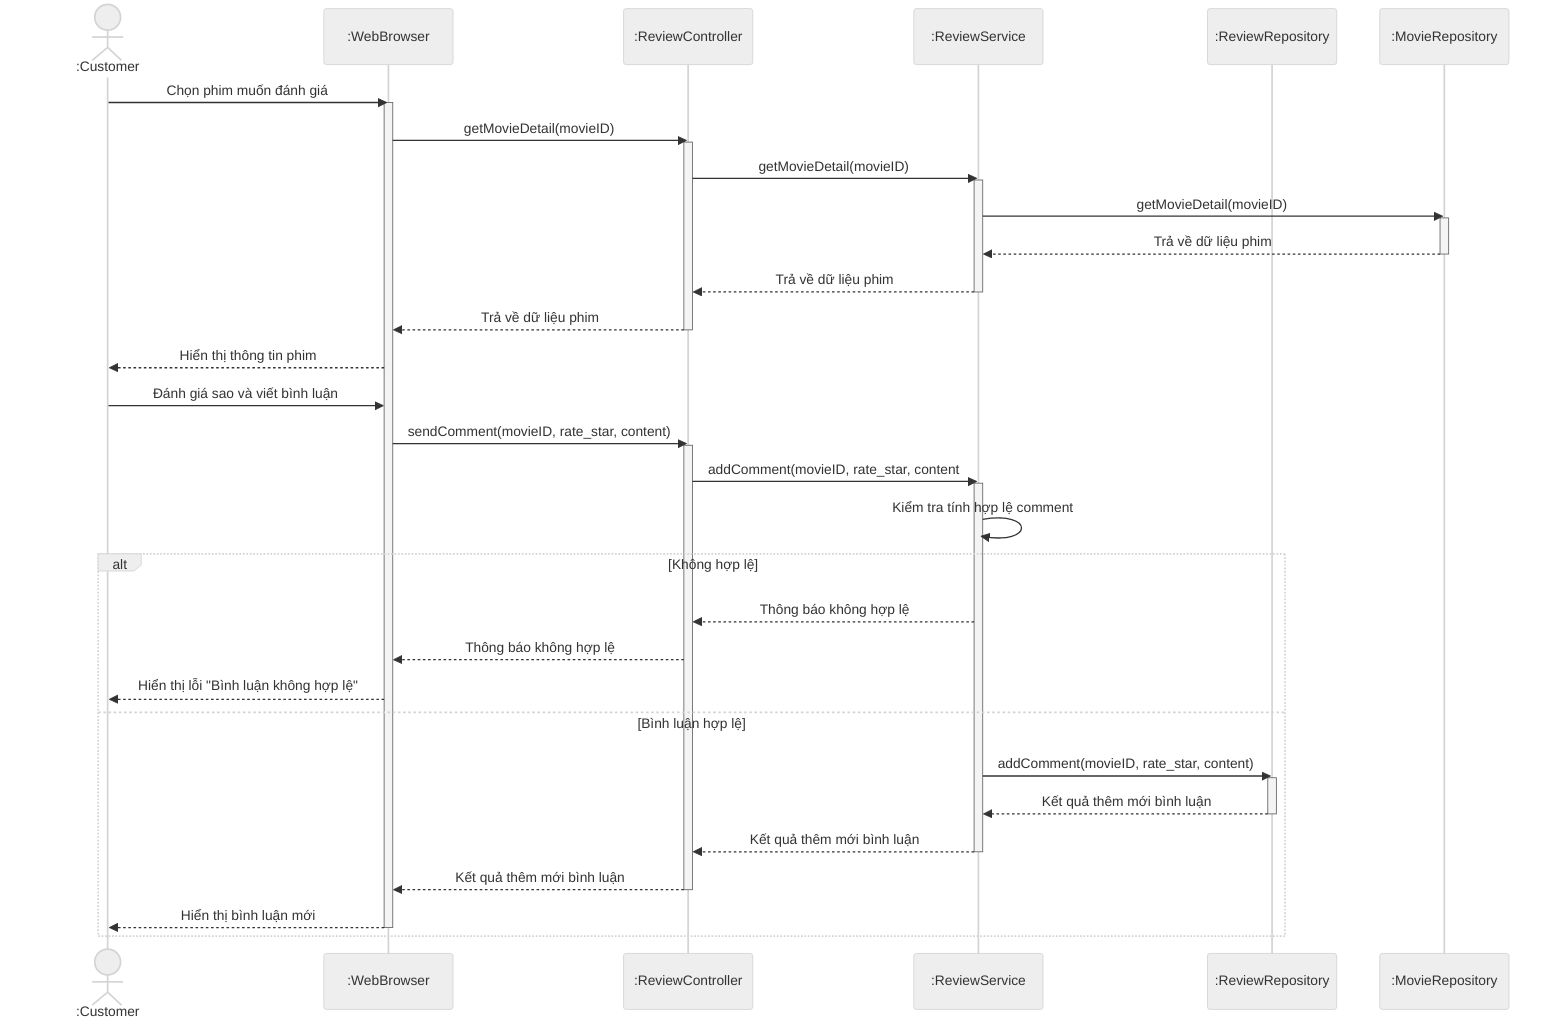 ---
config:
  theme: neutral
---
sequenceDiagram
    actor User as :Customer
    participant fe as :WebBrowser
    participant ctrl as :ReviewController
    participant serv as :ReviewService
    participant repo as :ReviewRepository
    participant movie as :MovieRepository

    User->>fe: Chọn phim muốn đánh giá
    activate fe
    fe->>ctrl: getMovieDetail(movieID)
    activate ctrl
    ctrl->>serv: getMovieDetail(movieID)
    activate serv
    serv->>movie: getMovieDetail(movieID)
    activate movie
    movie-->>serv: Trả về dữ liệu phim
    deactivate movie
    serv-->>ctrl: Trả về dữ liệu phim
    deactivate serv
    ctrl-->>fe: Trả về dữ liệu phim
    deactivate ctrl
    fe-->>User: Hiển thị thông tin phim
    User->>fe: Đánh giá sao và viết bình luận
    fe->>ctrl: sendComment(movieID, rate_star, content)
    activate ctrl
    ctrl ->> serv: addComment(movieID, rate_star, content
    %% deactivate ctrl
    activate serv
    serv->>serv: Kiểm tra tính hợp lệ comment
        alt Không hợp lệ
            serv -->> ctrl: Thông báo không hợp lệ
            %% deactivate serv
            ctrl-->>fe: Thông báo không hợp lệ
            %% deactivate ctrl
            fe-->>User: Hiển thị lỗi "Bình luận không hợp lệ"
            
        else Bình luận hợp lệ
            serv->>repo: addComment(movieID, rate_star, content)
            %% activate serv 
            activate repo
            repo-->>serv: Kết quả thêm mới bình luận
            deactivate repo
            serv -->> ctrl: Kết quả thêm mới bình luận
            deactivate serv 
            %% activate ctrl
            ctrl-->>fe: Kết quả thêm mới bình luận
            deactivate ctrl
            fe-->>User: Hiển thị bình luận mới
        deactivate fe

    end